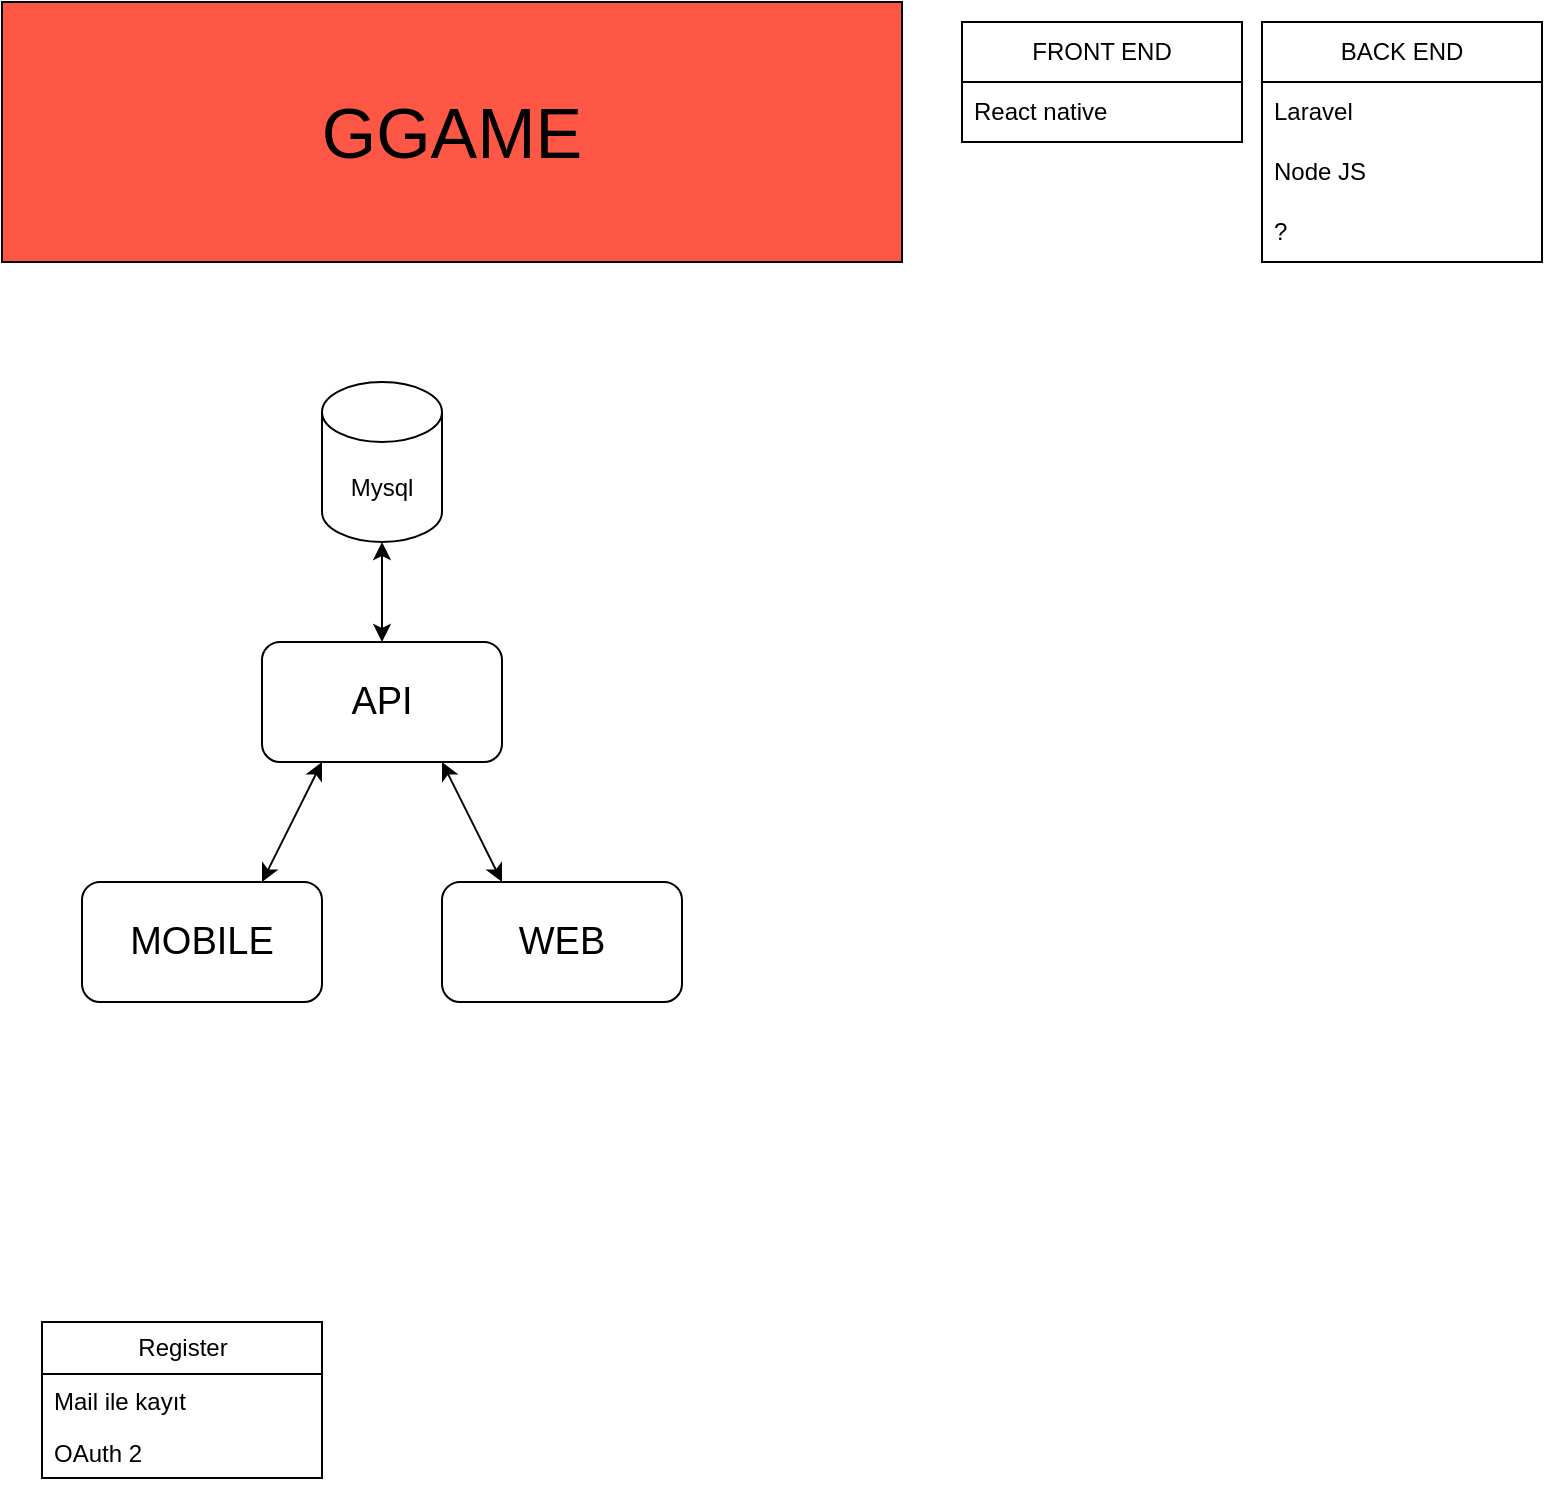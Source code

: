 <mxfile version="21.8.0" type="github">
  <diagram name="Page-1" id="0nCdsxyS8wP6Nx4TGziV">
    <mxGraphModel dx="1764" dy="1072" grid="1" gridSize="10" guides="1" tooltips="1" connect="1" arrows="1" fold="1" page="1" pageScale="1" pageWidth="1100" pageHeight="850" math="0" shadow="0">
      <root>
        <mxCell id="0" />
        <mxCell id="1" parent="0" />
        <mxCell id="WtnPw7AoCNBDXHFoDNPq-1" value="GGAME" style="rounded=0;whiteSpace=wrap;html=1;strokeWidth=1;fillColor=#FF5745;fontSize=35;" vertex="1" parent="1">
          <mxGeometry x="20" y="10" width="450" height="130" as="geometry" />
        </mxCell>
        <mxCell id="WtnPw7AoCNBDXHFoDNPq-3" value="FRONT END" style="swimlane;fontStyle=0;childLayout=stackLayout;horizontal=1;startSize=30;horizontalStack=0;resizeParent=1;resizeParentMax=0;resizeLast=0;collapsible=1;marginBottom=0;whiteSpace=wrap;html=1;" vertex="1" parent="1">
          <mxGeometry x="500" y="20" width="140" height="60" as="geometry" />
        </mxCell>
        <mxCell id="WtnPw7AoCNBDXHFoDNPq-4" value="React native" style="text;strokeColor=none;fillColor=none;align=left;verticalAlign=middle;spacingLeft=4;spacingRight=4;overflow=hidden;points=[[0,0.5],[1,0.5]];portConstraint=eastwest;rotatable=0;whiteSpace=wrap;html=1;" vertex="1" parent="WtnPw7AoCNBDXHFoDNPq-3">
          <mxGeometry y="30" width="140" height="30" as="geometry" />
        </mxCell>
        <mxCell id="WtnPw7AoCNBDXHFoDNPq-7" value="BACK END" style="swimlane;fontStyle=0;childLayout=stackLayout;horizontal=1;startSize=30;horizontalStack=0;resizeParent=1;resizeParentMax=0;resizeLast=0;collapsible=1;marginBottom=0;whiteSpace=wrap;html=1;" vertex="1" parent="1">
          <mxGeometry x="650" y="20" width="140" height="120" as="geometry">
            <mxRectangle x="650" y="20" width="100" height="30" as="alternateBounds" />
          </mxGeometry>
        </mxCell>
        <mxCell id="WtnPw7AoCNBDXHFoDNPq-8" value="Laravel" style="text;strokeColor=none;fillColor=none;align=left;verticalAlign=middle;spacingLeft=4;spacingRight=4;overflow=hidden;points=[[0,0.5],[1,0.5]];portConstraint=eastwest;rotatable=0;whiteSpace=wrap;html=1;strokeWidth=1;" vertex="1" parent="WtnPw7AoCNBDXHFoDNPq-7">
          <mxGeometry y="30" width="140" height="30" as="geometry" />
        </mxCell>
        <mxCell id="WtnPw7AoCNBDXHFoDNPq-10" value="Node JS" style="text;strokeColor=none;fillColor=none;align=left;verticalAlign=middle;spacingLeft=4;spacingRight=4;overflow=hidden;points=[[0,0.5],[1,0.5]];portConstraint=eastwest;rotatable=0;whiteSpace=wrap;html=1;strokeWidth=1;" vertex="1" parent="WtnPw7AoCNBDXHFoDNPq-7">
          <mxGeometry y="60" width="140" height="30" as="geometry" />
        </mxCell>
        <mxCell id="WtnPw7AoCNBDXHFoDNPq-11" value="?" style="text;strokeColor=none;fillColor=none;align=left;verticalAlign=middle;spacingLeft=4;spacingRight=4;overflow=hidden;points=[[0,0.5],[1,0.5]];portConstraint=eastwest;rotatable=0;whiteSpace=wrap;html=1;strokeWidth=1;" vertex="1" parent="WtnPw7AoCNBDXHFoDNPq-7">
          <mxGeometry y="90" width="140" height="30" as="geometry" />
        </mxCell>
        <mxCell id="WtnPw7AoCNBDXHFoDNPq-12" value="Mysql" style="shape=cylinder3;whiteSpace=wrap;html=1;boundedLbl=1;backgroundOutline=1;size=15;" vertex="1" parent="1">
          <mxGeometry x="180" y="200" width="60" height="80" as="geometry" />
        </mxCell>
        <mxCell id="WtnPw7AoCNBDXHFoDNPq-13" value="API" style="rounded=1;whiteSpace=wrap;html=1;fontSize=19;" vertex="1" parent="1">
          <mxGeometry x="150" y="330" width="120" height="60" as="geometry" />
        </mxCell>
        <mxCell id="WtnPw7AoCNBDXHFoDNPq-14" value="MOBILE" style="rounded=1;whiteSpace=wrap;html=1;fontSize=19;" vertex="1" parent="1">
          <mxGeometry x="60" y="450" width="120" height="60" as="geometry" />
        </mxCell>
        <mxCell id="WtnPw7AoCNBDXHFoDNPq-15" value="WEB" style="rounded=1;whiteSpace=wrap;html=1;fontSize=19;" vertex="1" parent="1">
          <mxGeometry x="240" y="450" width="120" height="60" as="geometry" />
        </mxCell>
        <mxCell id="WtnPw7AoCNBDXHFoDNPq-18" value="" style="endArrow=classic;startArrow=classic;html=1;rounded=0;entryX=0.5;entryY=1;entryDx=0;entryDy=0;entryPerimeter=0;exitX=0.5;exitY=0;exitDx=0;exitDy=0;" edge="1" parent="1" source="WtnPw7AoCNBDXHFoDNPq-13" target="WtnPw7AoCNBDXHFoDNPq-12">
          <mxGeometry width="50" height="50" relative="1" as="geometry">
            <mxPoint x="490" y="430" as="sourcePoint" />
            <mxPoint x="540" y="380" as="targetPoint" />
          </mxGeometry>
        </mxCell>
        <mxCell id="WtnPw7AoCNBDXHFoDNPq-19" value="" style="endArrow=classic;startArrow=classic;html=1;rounded=0;entryX=0.25;entryY=1;entryDx=0;entryDy=0;exitX=0.75;exitY=0;exitDx=0;exitDy=0;" edge="1" parent="1" source="WtnPw7AoCNBDXHFoDNPq-14" target="WtnPw7AoCNBDXHFoDNPq-13">
          <mxGeometry width="50" height="50" relative="1" as="geometry">
            <mxPoint x="220" y="340" as="sourcePoint" />
            <mxPoint x="220" y="290" as="targetPoint" />
          </mxGeometry>
        </mxCell>
        <mxCell id="WtnPw7AoCNBDXHFoDNPq-20" value="" style="endArrow=classic;startArrow=classic;html=1;rounded=0;entryX=0.75;entryY=1;entryDx=0;entryDy=0;exitX=0.25;exitY=0;exitDx=0;exitDy=0;" edge="1" parent="1" source="WtnPw7AoCNBDXHFoDNPq-15" target="WtnPw7AoCNBDXHFoDNPq-13">
          <mxGeometry width="50" height="50" relative="1" as="geometry">
            <mxPoint x="230" y="350" as="sourcePoint" />
            <mxPoint x="230" y="300" as="targetPoint" />
          </mxGeometry>
        </mxCell>
        <mxCell id="WtnPw7AoCNBDXHFoDNPq-52" value="Register" style="swimlane;fontStyle=0;childLayout=stackLayout;horizontal=1;startSize=26;fillColor=none;horizontalStack=0;resizeParent=1;resizeParentMax=0;resizeLast=0;collapsible=1;marginBottom=0;html=1;" vertex="1" parent="1">
          <mxGeometry x="40" y="670" width="140" height="78" as="geometry" />
        </mxCell>
        <mxCell id="WtnPw7AoCNBDXHFoDNPq-54" value="Mail ile kayıt" style="text;strokeColor=none;fillColor=none;align=left;verticalAlign=top;spacingLeft=4;spacingRight=4;overflow=hidden;rotatable=0;points=[[0,0.5],[1,0.5]];portConstraint=eastwest;whiteSpace=wrap;html=1;" vertex="1" parent="WtnPw7AoCNBDXHFoDNPq-52">
          <mxGeometry y="26" width="140" height="26" as="geometry" />
        </mxCell>
        <mxCell id="WtnPw7AoCNBDXHFoDNPq-58" value="OAuth 2&lt;br&gt;" style="text;strokeColor=none;fillColor=none;align=left;verticalAlign=top;spacingLeft=4;spacingRight=4;overflow=hidden;rotatable=0;points=[[0,0.5],[1,0.5]];portConstraint=eastwest;whiteSpace=wrap;html=1;" vertex="1" parent="WtnPw7AoCNBDXHFoDNPq-52">
          <mxGeometry y="52" width="140" height="26" as="geometry" />
        </mxCell>
      </root>
    </mxGraphModel>
  </diagram>
</mxfile>
